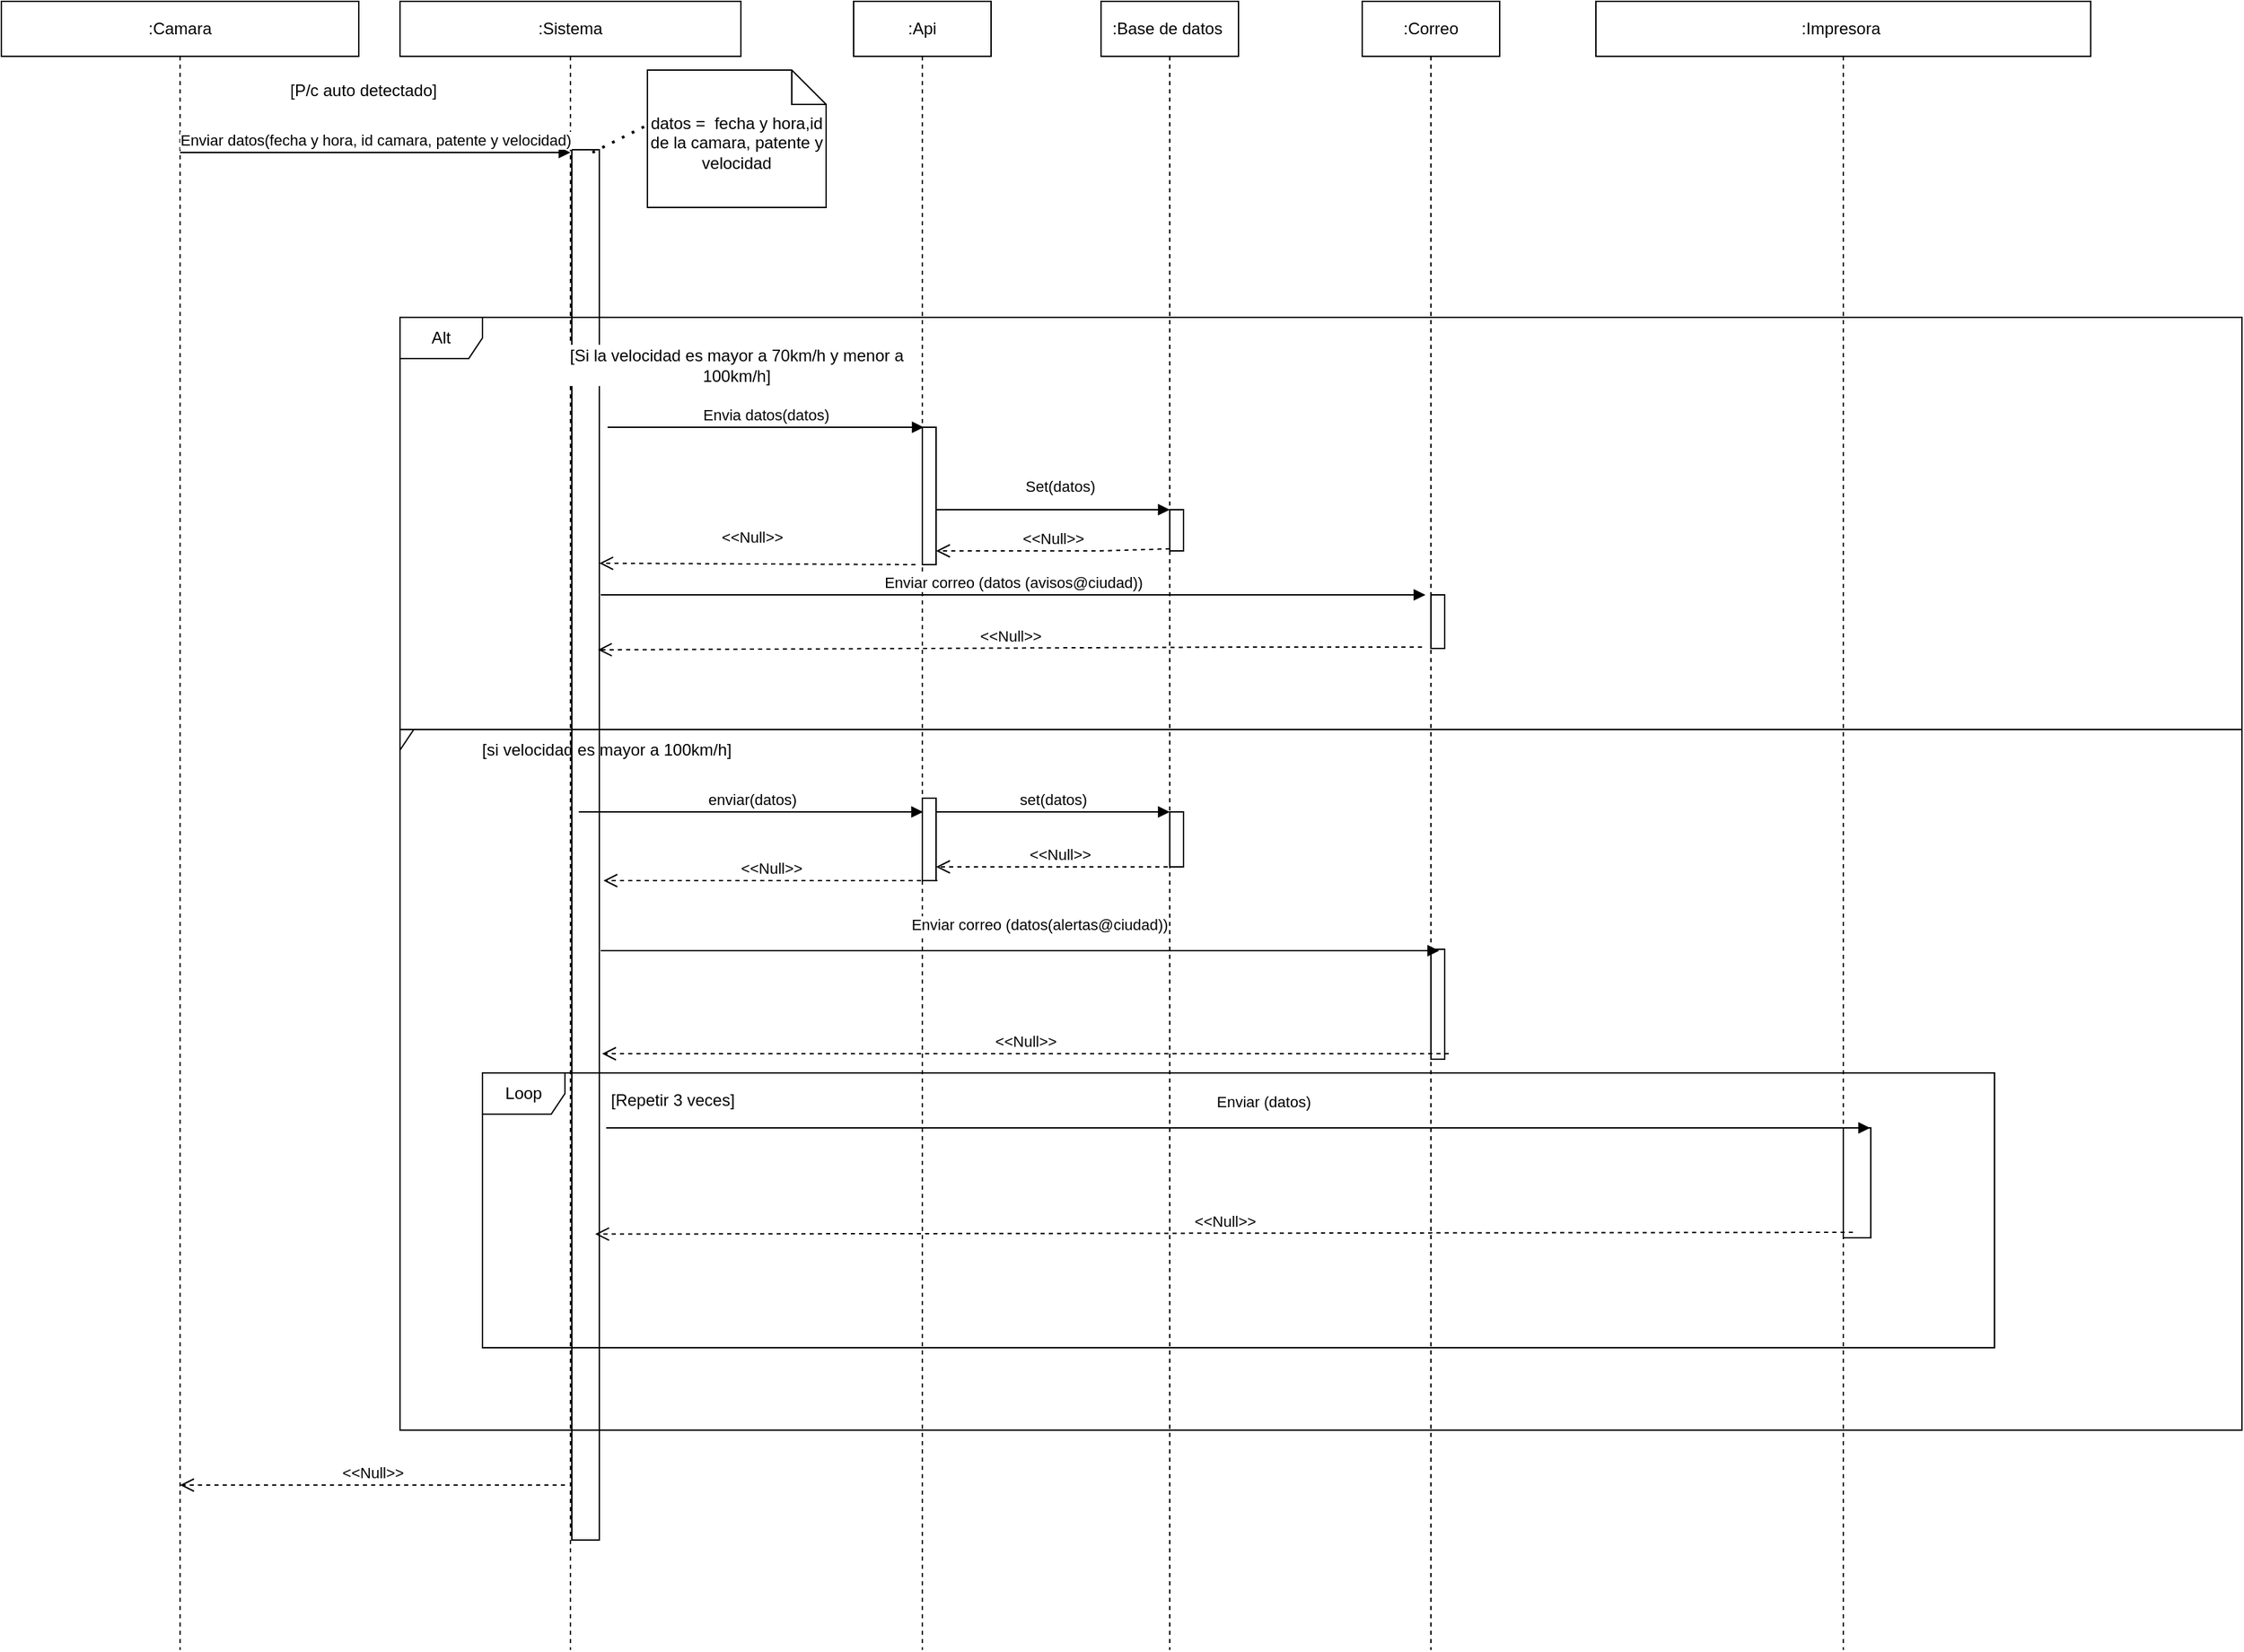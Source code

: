 <mxfile version="13.9.9" type="device"><diagram id="3hsnPEZ7volRuKcXArMJ" name="Página-1"><mxGraphModel dx="2283" dy="2997" grid="1" gridSize="10" guides="1" tooltips="1" connect="1" arrows="1" fold="1" page="1" pageScale="1" pageWidth="827" pageHeight="1169" math="0" shadow="0"><root><mxCell id="0"/><mxCell id="1" parent="0"/><mxCell id="NmvmtrAsNZ8mIpr7PI4X-4" value=":Camara" style="shape=umlLifeline;perimeter=lifelinePerimeter;whiteSpace=wrap;html=1;container=1;collapsible=0;recursiveResize=0;outlineConnect=0;" parent="1" vertex="1"><mxGeometry x="-90" y="-1640" width="260" height="1200" as="geometry"/></mxCell><mxCell id="NmvmtrAsNZ8mIpr7PI4X-5" value=":Sistema" style="shape=umlLifeline;perimeter=lifelinePerimeter;whiteSpace=wrap;html=1;container=1;collapsible=0;recursiveResize=0;outlineConnect=0;" parent="1" vertex="1"><mxGeometry x="200" y="-1640" width="248" height="1200" as="geometry"/></mxCell><mxCell id="xG3gH59BRD04HQG3x65h-19" value="[P/c auto detectado]" style="text;html=1;align=center;verticalAlign=middle;resizable=0;points=[];autosize=1;strokeColor=none;fillColor=none;" parent="NmvmtrAsNZ8mIpr7PI4X-5" vertex="1"><mxGeometry x="-92" y="50" width="130" height="30" as="geometry"/></mxCell><mxCell id="dYhOVEZ4zXnzh-dmk5CJ-3" value="" style="html=1;points=[];perimeter=orthogonalPerimeter;" vertex="1" parent="NmvmtrAsNZ8mIpr7PI4X-5"><mxGeometry x="125" y="108" width="20" height="1012" as="geometry"/></mxCell><mxCell id="NmvmtrAsNZ8mIpr7PI4X-11" value="Enviar datos(fecha y hora, id camara, patente y velocidad)" style="html=1;verticalAlign=bottom;endArrow=block;entryX=0;entryY=0;" parent="1" source="NmvmtrAsNZ8mIpr7PI4X-4" edge="1"><mxGeometry relative="1" as="geometry"><mxPoint x="70" y="-1530" as="sourcePoint"/><mxPoint x="324" y="-1530" as="targetPoint"/></mxGeometry></mxCell><mxCell id="96MLGEDGzXe7x8YHEqZc-2" value="datos =&amp;nbsp; fecha y hora,id de la camara, patente y velocidad" style="shape=note2;boundedLbl=1;whiteSpace=wrap;html=1;size=25;verticalAlign=top;align=center;" parent="1" vertex="1"><mxGeometry x="380" y="-1590" width="130" height="100" as="geometry"/></mxCell><mxCell id="96MLGEDGzXe7x8YHEqZc-7" value=":Api" style="shape=umlLifeline;perimeter=lifelinePerimeter;whiteSpace=wrap;html=1;container=1;collapsible=0;recursiveResize=0;outlineConnect=0;" parent="1" vertex="1"><mxGeometry x="530" y="-1640" width="100" height="1200" as="geometry"/></mxCell><mxCell id="xG3gH59BRD04HQG3x65h-35" value="" style="html=1;points=[];perimeter=orthogonalPerimeter;rounded=0;glass=0;fillColor=#FFFFFF;gradientColor=#FFFFFF;" parent="96MLGEDGzXe7x8YHEqZc-7" vertex="1"><mxGeometry x="50" y="310" width="10" height="100" as="geometry"/></mxCell><mxCell id="xG3gH59BRD04HQG3x65h-40" value="" style="html=1;points=[];perimeter=orthogonalPerimeter;rounded=0;glass=0;fillColor=#FFFFFF;gradientColor=#FFFFFF;" parent="96MLGEDGzXe7x8YHEqZc-7" vertex="1"><mxGeometry x="50" y="580" width="10" height="60" as="geometry"/></mxCell><mxCell id="96MLGEDGzXe7x8YHEqZc-8" value=":Base de datos&amp;nbsp;" style="shape=umlLifeline;perimeter=lifelinePerimeter;whiteSpace=wrap;html=1;container=1;collapsible=0;recursiveResize=0;outlineConnect=0;" parent="1" vertex="1"><mxGeometry x="710" y="-1640" width="100" height="1200" as="geometry"/></mxCell><mxCell id="96MLGEDGzXe7x8YHEqZc-12" value="" style="html=1;points=[];perimeter=orthogonalPerimeter;" parent="96MLGEDGzXe7x8YHEqZc-8" vertex="1"><mxGeometry x="50" y="370" width="10" height="30" as="geometry"/></mxCell><mxCell id="xG3gH59BRD04HQG3x65h-42" value="" style="html=1;points=[];perimeter=orthogonalPerimeter;rounded=0;glass=0;fillColor=#FFFFFF;gradientColor=#FFFFFF;" parent="96MLGEDGzXe7x8YHEqZc-8" vertex="1"><mxGeometry x="50" y="590" width="10" height="40" as="geometry"/></mxCell><mxCell id="96MLGEDGzXe7x8YHEqZc-10" value="Envia datos(datos)" style="html=1;verticalAlign=bottom;endArrow=block;" parent="1" edge="1"><mxGeometry relative="1" as="geometry"><mxPoint x="351" y="-1330" as="sourcePoint"/><mxPoint x="581" y="-1330" as="targetPoint"/></mxGeometry></mxCell><mxCell id="96MLGEDGzXe7x8YHEqZc-13" value="Set(datos)" style="html=1;verticalAlign=bottom;endArrow=block;entryX=0;entryY=0;startArrow=none;" parent="1" target="96MLGEDGzXe7x8YHEqZc-12" edge="1"><mxGeometry x="0.057" y="8" relative="1" as="geometry"><mxPoint x="590" y="-1270" as="sourcePoint"/><mxPoint as="offset"/></mxGeometry></mxCell><mxCell id="96MLGEDGzXe7x8YHEqZc-14" value="&amp;lt;&amp;lt;Null&amp;gt;&amp;gt;" style="html=1;verticalAlign=bottom;endArrow=open;dashed=1;endSize=8;exitX=0;exitY=0.95;" parent="1" source="96MLGEDGzXe7x8YHEqZc-12" target="xG3gH59BRD04HQG3x65h-35" edge="1"><mxGeometry relative="1" as="geometry"><mxPoint x="610" y="-1240" as="targetPoint"/><Array as="points"><mxPoint x="710" y="-1240"/></Array></mxGeometry></mxCell><mxCell id="96MLGEDGzXe7x8YHEqZc-15" value=":Correo" style="shape=umlLifeline;perimeter=lifelinePerimeter;whiteSpace=wrap;html=1;container=1;collapsible=0;recursiveResize=0;outlineConnect=0;" parent="1" vertex="1"><mxGeometry x="900" y="-1640" width="100" height="1200" as="geometry"/></mxCell><mxCell id="96MLGEDGzXe7x8YHEqZc-19" value="" style="html=1;points=[];perimeter=orthogonalPerimeter;" parent="96MLGEDGzXe7x8YHEqZc-15" vertex="1"><mxGeometry x="50" y="432" width="10" height="39" as="geometry"/></mxCell><mxCell id="xG3gH59BRD04HQG3x65h-47" value="" style="html=1;points=[];perimeter=orthogonalPerimeter;rounded=0;glass=0;fillColor=#FFFFFF;gradientColor=#FFFFFF;" parent="96MLGEDGzXe7x8YHEqZc-15" vertex="1"><mxGeometry x="50" y="690" width="10" height="80" as="geometry"/></mxCell><mxCell id="96MLGEDGzXe7x8YHEqZc-20" value="Enviar correo (datos (avisos@ciudad))" style="html=1;verticalAlign=bottom;endArrow=block;entryX=0;entryY=0;startArrow=none;" parent="1" edge="1"><mxGeometry relative="1" as="geometry"><mxPoint x="346" y="-1208" as="sourcePoint"/><mxPoint x="946" y="-1208" as="targetPoint"/></mxGeometry></mxCell><mxCell id="96MLGEDGzXe7x8YHEqZc-21" value="&amp;lt;&amp;lt;Null&amp;gt;&amp;gt;" style="html=1;verticalAlign=bottom;endArrow=open;dashed=1;endSize=8;" parent="1" edge="1"><mxGeometry relative="1" as="geometry"><mxPoint x="344" y="-1168" as="targetPoint"/><Array as="points"><mxPoint x="814" y="-1170"/></Array><mxPoint x="943.5" y="-1170" as="sourcePoint"/></mxGeometry></mxCell><mxCell id="xG3gH59BRD04HQG3x65h-6" value="" style="endArrow=none;dashed=1;html=1;dashPattern=1 3;strokeWidth=2;rounded=0;" parent="1" edge="1"><mxGeometry width="50" height="50" relative="1" as="geometry"><mxPoint x="340" y="-1530" as="sourcePoint"/><mxPoint x="380" y="-1550" as="targetPoint"/></mxGeometry></mxCell><mxCell id="xG3gH59BRD04HQG3x65h-12" value="&amp;lt;&amp;lt;Null&amp;gt;&amp;gt;" style="html=1;verticalAlign=bottom;endArrow=open;dashed=1;endSize=8;rounded=0;exitX=0;exitY=1;exitDx=0;exitDy=0;exitPerimeter=0;" parent="1" edge="1"><mxGeometry x="0.033" y="-10" relative="1" as="geometry"><mxPoint x="575" y="-1230" as="sourcePoint"/><mxPoint x="345" y="-1231" as="targetPoint"/><mxPoint as="offset"/></mxGeometry></mxCell><mxCell id="xG3gH59BRD04HQG3x65h-16" value="[Si la velocidad es mayor a 70km/h y menor a 100km/h]" style="rounded=0;whiteSpace=wrap;html=1;fillColor=#FFFFFF;gradientColor=#FFFFFF;glass=0;strokeColor=none;" parent="1" vertex="1"><mxGeometry x="320" y="-1390" width="250" height="30" as="geometry"/></mxCell><mxCell id="xG3gH59BRD04HQG3x65h-30" value="[si velocidad es mayor a 100km/h]" style="text;html=1;align=center;verticalAlign=middle;resizable=0;points=[];autosize=1;strokeColor=none;fillColor=none;" parent="1" vertex="1"><mxGeometry x="250" y="-1110" width="200" height="30" as="geometry"/></mxCell><mxCell id="xG3gH59BRD04HQG3x65h-43" value="set(datos)" style="html=1;verticalAlign=bottom;endArrow=block;entryX=0;entryY=0;rounded=0;" parent="1" target="xG3gH59BRD04HQG3x65h-42" edge="1"><mxGeometry relative="1" as="geometry"><mxPoint x="590" y="-1050" as="sourcePoint"/></mxGeometry></mxCell><mxCell id="xG3gH59BRD04HQG3x65h-44" value="&amp;lt;&amp;lt;Null&amp;gt;&amp;gt;" style="html=1;verticalAlign=bottom;endArrow=open;dashed=1;endSize=8;rounded=0;exitX=0;exitY=0.738;exitDx=0;exitDy=0;exitPerimeter=0;" parent="1" source="xG3gH59BRD04HQG3x65h-42" edge="1"><mxGeometry x="0.003" relative="1" as="geometry"><mxPoint x="590" y="-1010" as="targetPoint"/><Array as="points"><mxPoint x="760" y="-1010"/></Array><mxPoint as="offset"/></mxGeometry></mxCell><mxCell id="xG3gH59BRD04HQG3x65h-46" value="&amp;lt;&amp;lt;Null&amp;gt;&amp;gt;" style="html=1;verticalAlign=bottom;endArrow=open;dashed=1;endSize=8;rounded=0;" parent="1" edge="1"><mxGeometry relative="1" as="geometry"><mxPoint x="591" y="-1000" as="sourcePoint"/><mxPoint x="348" y="-1000" as="targetPoint"/></mxGeometry></mxCell><mxCell id="xG3gH59BRD04HQG3x65h-50" value=":Impresora&amp;nbsp;" style="shape=umlLifeline;perimeter=lifelinePerimeter;whiteSpace=wrap;html=1;container=1;collapsible=0;recursiveResize=0;outlineConnect=0;rounded=0;glass=0;fillColor=#FFFFFF;gradientColor=#FFFFFF;" parent="1" vertex="1"><mxGeometry x="1070" y="-1640" width="360" height="1200" as="geometry"/></mxCell><mxCell id="xG3gH59BRD04HQG3x65h-54" value="" style="html=1;points=[];perimeter=orthogonalPerimeter;rounded=0;glass=0;fillColor=#FFFFFF;gradientColor=#FFFFFF;" parent="xG3gH59BRD04HQG3x65h-50" vertex="1"><mxGeometry x="180" y="820" width="20" height="80" as="geometry"/></mxCell><mxCell id="xG3gH59BRD04HQG3x65h-55" value="Enviar (datos)" style="html=1;verticalAlign=bottom;endArrow=block;rounded=0;" parent="1" edge="1"><mxGeometry x="0.039" y="10" relative="1" as="geometry"><mxPoint x="350" y="-820" as="sourcePoint"/><mxPoint x="1269.5" y="-820" as="targetPoint"/><mxPoint as="offset"/></mxGeometry></mxCell><mxCell id="xG3gH59BRD04HQG3x65h-56" value="&amp;lt;&amp;lt;Null&amp;gt;&amp;gt;" style="html=1;verticalAlign=bottom;endArrow=open;dashed=1;endSize=8;exitX=0;exitY=0.95;rounded=0;entryX=1.1;entryY=0.878;entryDx=0;entryDy=0;entryPerimeter=0;" parent="1" edge="1"><mxGeometry relative="1" as="geometry"><mxPoint x="342" y="-742.7" as="targetPoint"/><mxPoint x="1257" y="-744" as="sourcePoint"/></mxGeometry></mxCell><mxCell id="xG3gH59BRD04HQG3x65h-39" value="enviar(datos)" style="html=1;verticalAlign=bottom;endArrow=block;rounded=0;exitX=0.5;exitY=0;exitDx=0;exitDy=0;exitPerimeter=0;" parent="1" edge="1"><mxGeometry width="80" relative="1" as="geometry"><mxPoint x="330" y="-1050" as="sourcePoint"/><mxPoint x="580.5" y="-1050" as="targetPoint"/></mxGeometry></mxCell><mxCell id="xG3gH59BRD04HQG3x65h-49" value="&amp;lt;&amp;lt;Null&amp;gt;&amp;gt;" style="html=1;verticalAlign=bottom;endArrow=open;dashed=1;endSize=8;exitX=0;exitY=0.95;rounded=0;" parent="1" edge="1"><mxGeometry relative="1" as="geometry"><mxPoint x="347" y="-874" as="targetPoint"/><mxPoint x="963" y="-874" as="sourcePoint"/></mxGeometry></mxCell><mxCell id="xG3gH59BRD04HQG3x65h-48" value="Enviar correo (datos(alertas@ciudad))" style="html=1;verticalAlign=bottom;endArrow=block;entryX=0;entryY=0;rounded=0;" parent="1" edge="1"><mxGeometry x="0.046" y="10" relative="1" as="geometry"><mxPoint x="346" y="-949" as="sourcePoint"/><mxPoint as="offset"/><mxPoint x="956" y="-949" as="targetPoint"/></mxGeometry></mxCell><mxCell id="xG3gH59BRD04HQG3x65h-11" value="Alt" style="shape=umlFrame;whiteSpace=wrap;html=1;fillColor=#FFFFFF;gradientColor=#FFFFFF;" parent="1" vertex="1"><mxGeometry x="200" y="-1410" width="1340" height="300" as="geometry"/></mxCell><mxCell id="xG3gH59BRD04HQG3x65h-28" value="" style="shape=umlFrame;whiteSpace=wrap;html=1;rounded=0;glass=0;fillColor=#FFFFFF;gradientColor=#FFFFFF;width=10;height=15;" parent="1" vertex="1"><mxGeometry x="200" y="-1110" width="1340" height="510" as="geometry"/></mxCell><mxCell id="dYhOVEZ4zXnzh-dmk5CJ-1" value="Loop" style="shape=umlFrame;whiteSpace=wrap;html=1;" vertex="1" parent="1"><mxGeometry x="260" y="-860" width="1100" height="200" as="geometry"/></mxCell><mxCell id="dYhOVEZ4zXnzh-dmk5CJ-2" value="[Repetir 3 veces]" style="text;html=1;align=center;verticalAlign=middle;resizable=0;points=[];autosize=1;" vertex="1" parent="1"><mxGeometry x="343" y="-850" width="110" height="20" as="geometry"/></mxCell><mxCell id="dYhOVEZ4zXnzh-dmk5CJ-8" value="&amp;lt;&amp;lt;Null&amp;gt;&amp;gt;" style="html=1;verticalAlign=bottom;endArrow=open;dashed=1;endSize=8;" edge="1" parent="1" target="NmvmtrAsNZ8mIpr7PI4X-4"><mxGeometry relative="1" as="geometry"><mxPoint x="320" y="-560" as="sourcePoint"/><mxPoint x="240" y="-560" as="targetPoint"/></mxGeometry></mxCell></root></mxGraphModel></diagram></mxfile>